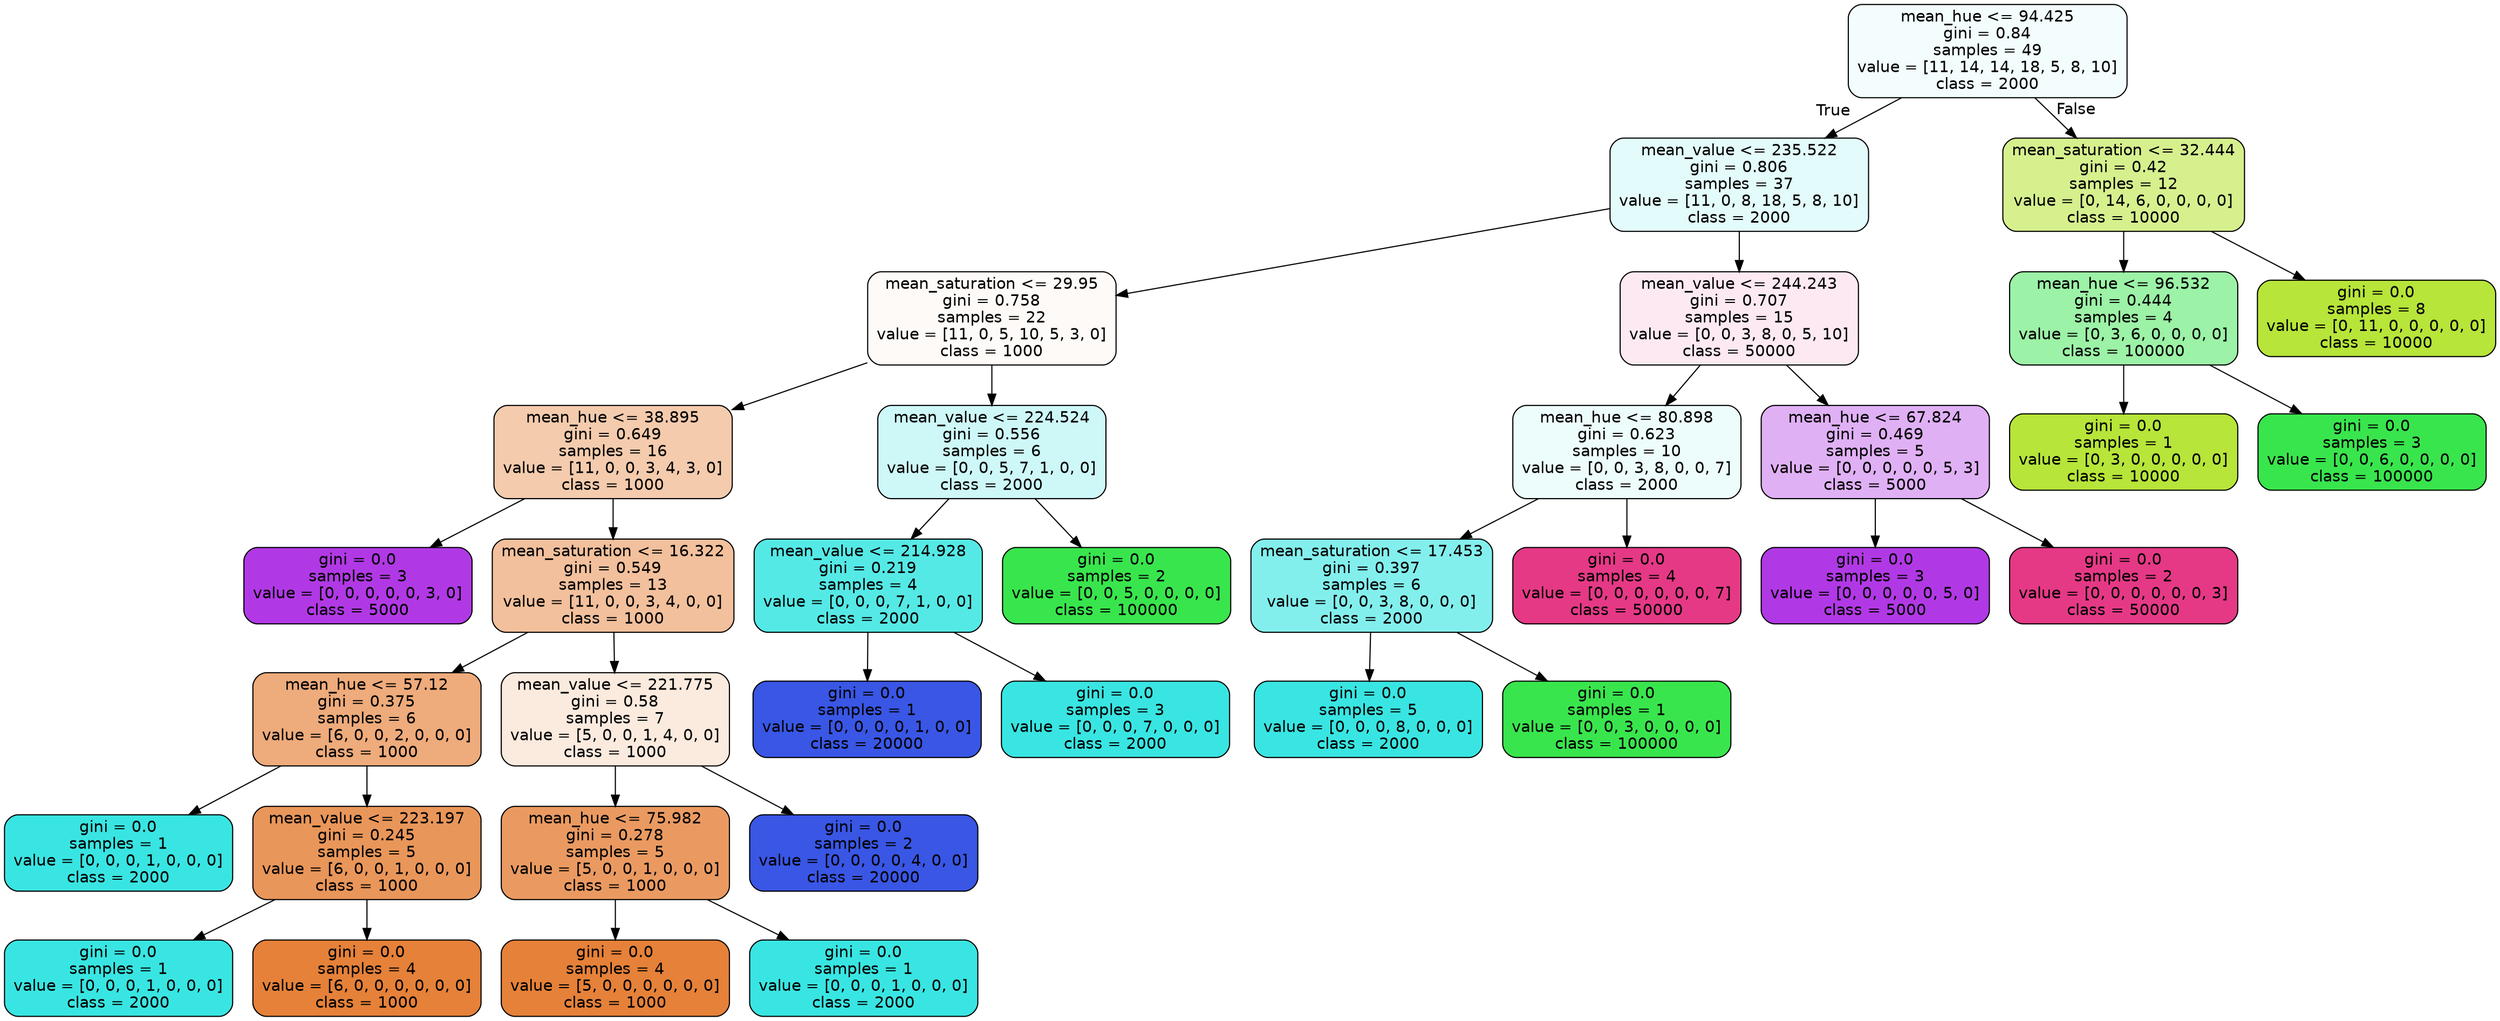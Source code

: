 digraph Tree {
node [shape=box, style="filled, rounded", color="black", fontname="helvetica"] ;
edge [fontname="helvetica"] ;
0 [label="mean_hue <= 94.425\ngini = 0.84\nsamples = 49\nvalue = [11, 14, 14, 18, 5, 8, 10]\nclass = 2000", fillcolor="#f3fdfd"] ;
1 [label="mean_value <= 235.522\ngini = 0.806\nsamples = 37\nvalue = [11, 0, 8, 18, 5, 8, 10]\nclass = 2000", fillcolor="#e3fbfb"] ;
0 -> 1 [labeldistance=2.5, labelangle=45, headlabel="True"] ;
2 [label="mean_saturation <= 29.95\ngini = 0.758\nsamples = 22\nvalue = [11, 0, 5, 10, 5, 3, 0]\nclass = 1000", fillcolor="#fefaf7"] ;
1 -> 2 ;
3 [label="mean_hue <= 38.895\ngini = 0.649\nsamples = 16\nvalue = [11, 0, 0, 3, 4, 3, 0]\nclass = 1000", fillcolor="#f4cbad"] ;
2 -> 3 ;
4 [label="gini = 0.0\nsamples = 3\nvalue = [0, 0, 0, 0, 0, 3, 0]\nclass = 5000", fillcolor="#b139e5"] ;
3 -> 4 ;
5 [label="mean_saturation <= 16.322\ngini = 0.549\nsamples = 13\nvalue = [11, 0, 0, 3, 4, 0, 0]\nclass = 1000", fillcolor="#f2c09c"] ;
3 -> 5 ;
6 [label="mean_hue <= 57.12\ngini = 0.375\nsamples = 6\nvalue = [6, 0, 0, 2, 0, 0, 0]\nclass = 1000", fillcolor="#eeab7b"] ;
5 -> 6 ;
7 [label="gini = 0.0\nsamples = 1\nvalue = [0, 0, 0, 1, 0, 0, 0]\nclass = 2000", fillcolor="#39e5e2"] ;
6 -> 7 ;
8 [label="mean_value <= 223.197\ngini = 0.245\nsamples = 5\nvalue = [6, 0, 0, 1, 0, 0, 0]\nclass = 1000", fillcolor="#e9965a"] ;
6 -> 8 ;
9 [label="gini = 0.0\nsamples = 1\nvalue = [0, 0, 0, 1, 0, 0, 0]\nclass = 2000", fillcolor="#39e5e2"] ;
8 -> 9 ;
10 [label="gini = 0.0\nsamples = 4\nvalue = [6, 0, 0, 0, 0, 0, 0]\nclass = 1000", fillcolor="#e58139"] ;
8 -> 10 ;
11 [label="mean_value <= 221.775\ngini = 0.58\nsamples = 7\nvalue = [5, 0, 0, 1, 4, 0, 0]\nclass = 1000", fillcolor="#fbeade"] ;
5 -> 11 ;
12 [label="mean_hue <= 75.982\ngini = 0.278\nsamples = 5\nvalue = [5, 0, 0, 1, 0, 0, 0]\nclass = 1000", fillcolor="#ea9a61"] ;
11 -> 12 ;
13 [label="gini = 0.0\nsamples = 4\nvalue = [5, 0, 0, 0, 0, 0, 0]\nclass = 1000", fillcolor="#e58139"] ;
12 -> 13 ;
14 [label="gini = 0.0\nsamples = 1\nvalue = [0, 0, 0, 1, 0, 0, 0]\nclass = 2000", fillcolor="#39e5e2"] ;
12 -> 14 ;
15 [label="gini = 0.0\nsamples = 2\nvalue = [0, 0, 0, 0, 4, 0, 0]\nclass = 20000", fillcolor="#3956e5"] ;
11 -> 15 ;
16 [label="mean_value <= 224.524\ngini = 0.556\nsamples = 6\nvalue = [0, 0, 5, 7, 1, 0, 0]\nclass = 2000", fillcolor="#cef8f8"] ;
2 -> 16 ;
17 [label="mean_value <= 214.928\ngini = 0.219\nsamples = 4\nvalue = [0, 0, 0, 7, 1, 0, 0]\nclass = 2000", fillcolor="#55e9e6"] ;
16 -> 17 ;
18 [label="gini = 0.0\nsamples = 1\nvalue = [0, 0, 0, 0, 1, 0, 0]\nclass = 20000", fillcolor="#3956e5"] ;
17 -> 18 ;
19 [label="gini = 0.0\nsamples = 3\nvalue = [0, 0, 0, 7, 0, 0, 0]\nclass = 2000", fillcolor="#39e5e2"] ;
17 -> 19 ;
20 [label="gini = 0.0\nsamples = 2\nvalue = [0, 0, 5, 0, 0, 0, 0]\nclass = 100000", fillcolor="#39e54d"] ;
16 -> 20 ;
21 [label="mean_value <= 244.243\ngini = 0.707\nsamples = 15\nvalue = [0, 0, 3, 8, 0, 5, 10]\nclass = 50000", fillcolor="#fce9f2"] ;
1 -> 21 ;
22 [label="mean_hue <= 80.898\ngini = 0.623\nsamples = 10\nvalue = [0, 0, 3, 8, 0, 0, 7]\nclass = 2000", fillcolor="#edfdfc"] ;
21 -> 22 ;
23 [label="mean_saturation <= 17.453\ngini = 0.397\nsamples = 6\nvalue = [0, 0, 3, 8, 0, 0, 0]\nclass = 2000", fillcolor="#83efed"] ;
22 -> 23 ;
24 [label="gini = 0.0\nsamples = 5\nvalue = [0, 0, 0, 8, 0, 0, 0]\nclass = 2000", fillcolor="#39e5e2"] ;
23 -> 24 ;
25 [label="gini = 0.0\nsamples = 1\nvalue = [0, 0, 3, 0, 0, 0, 0]\nclass = 100000", fillcolor="#39e54d"] ;
23 -> 25 ;
26 [label="gini = 0.0\nsamples = 4\nvalue = [0, 0, 0, 0, 0, 0, 7]\nclass = 50000", fillcolor="#e53986"] ;
22 -> 26 ;
27 [label="mean_hue <= 67.824\ngini = 0.469\nsamples = 5\nvalue = [0, 0, 0, 0, 0, 5, 3]\nclass = 5000", fillcolor="#e0b0f5"] ;
21 -> 27 ;
28 [label="gini = 0.0\nsamples = 3\nvalue = [0, 0, 0, 0, 0, 5, 0]\nclass = 5000", fillcolor="#b139e5"] ;
27 -> 28 ;
29 [label="gini = 0.0\nsamples = 2\nvalue = [0, 0, 0, 0, 0, 0, 3]\nclass = 50000", fillcolor="#e53986"] ;
27 -> 29 ;
30 [label="mean_saturation <= 32.444\ngini = 0.42\nsamples = 12\nvalue = [0, 14, 6, 0, 0, 0, 0]\nclass = 10000", fillcolor="#d6f08e"] ;
0 -> 30 [labeldistance=2.5, labelangle=-45, headlabel="False"] ;
31 [label="mean_hue <= 96.532\ngini = 0.444\nsamples = 4\nvalue = [0, 3, 6, 0, 0, 0, 0]\nclass = 100000", fillcolor="#9cf2a6"] ;
30 -> 31 ;
32 [label="gini = 0.0\nsamples = 1\nvalue = [0, 3, 0, 0, 0, 0, 0]\nclass = 10000", fillcolor="#b7e539"] ;
31 -> 32 ;
33 [label="gini = 0.0\nsamples = 3\nvalue = [0, 0, 6, 0, 0, 0, 0]\nclass = 100000", fillcolor="#39e54d"] ;
31 -> 33 ;
34 [label="gini = 0.0\nsamples = 8\nvalue = [0, 11, 0, 0, 0, 0, 0]\nclass = 10000", fillcolor="#b7e539"] ;
30 -> 34 ;
}